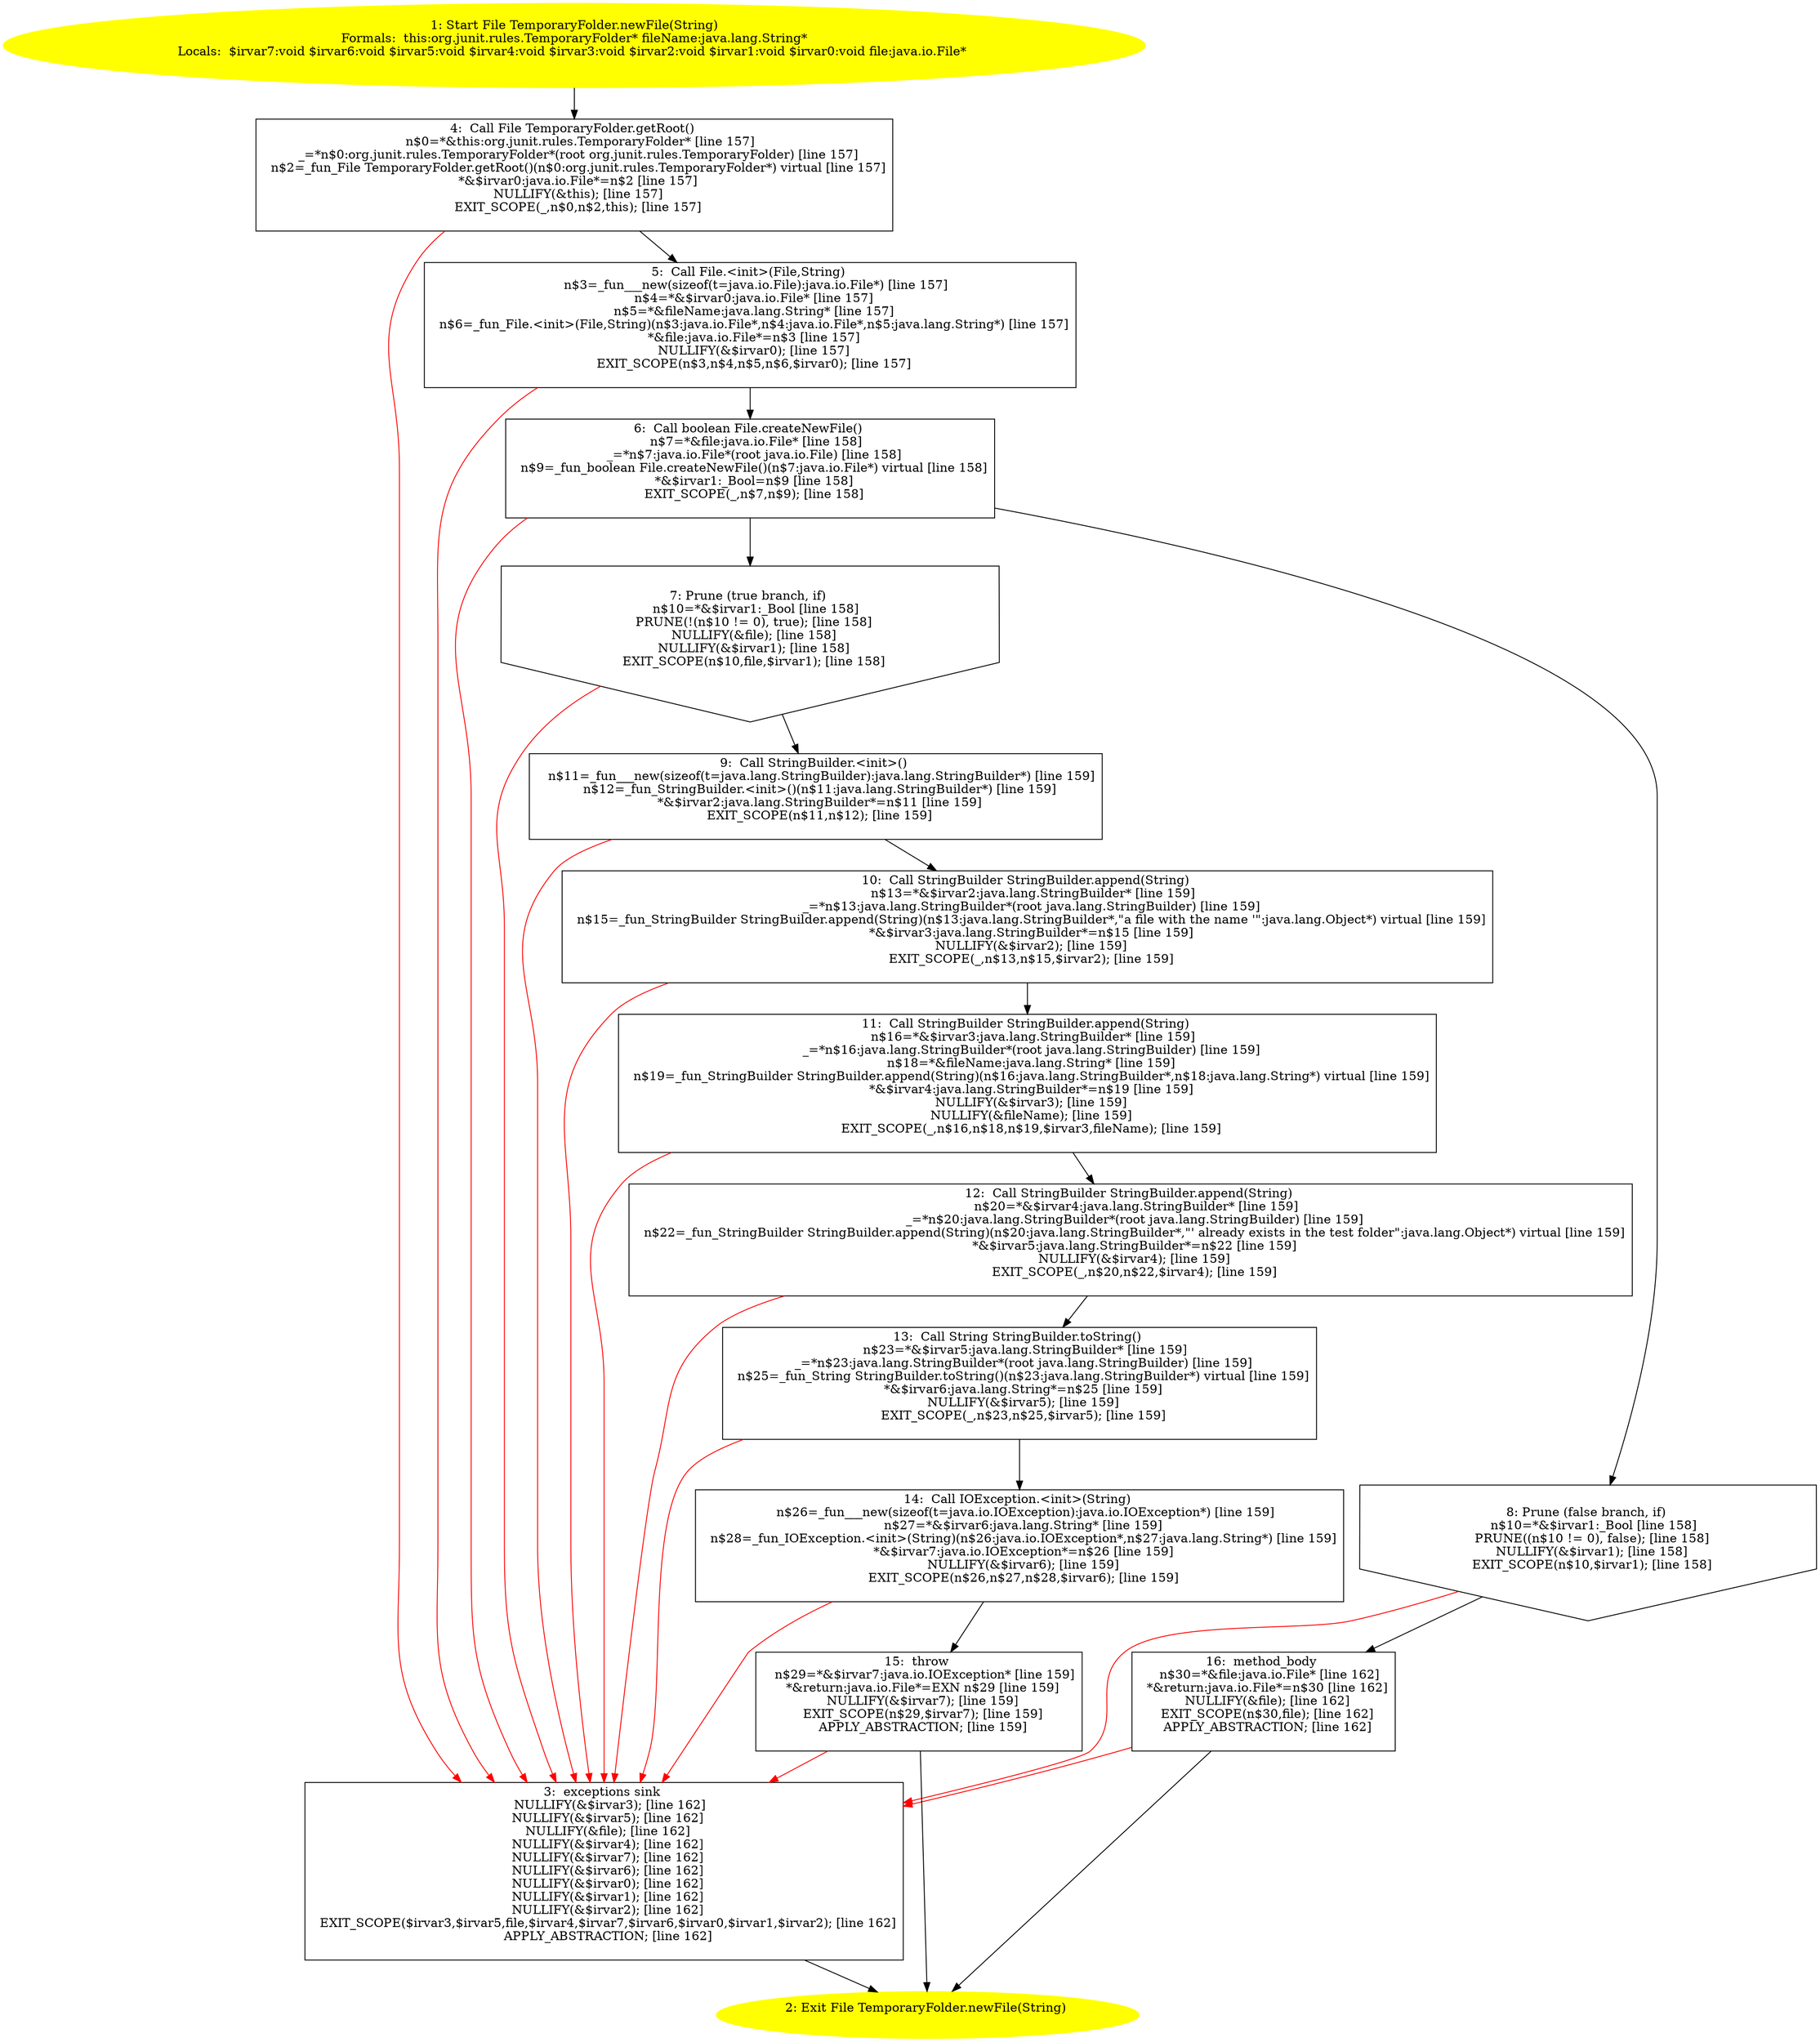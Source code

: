 /* @generated */
digraph cfg {
"org.junit.rules.TemporaryFolder.newFile(java.lang.String):java.io.File.92baf4c140d0a6093bdc09339ba502f5_1" [label="1: Start File TemporaryFolder.newFile(String)\nFormals:  this:org.junit.rules.TemporaryFolder* fileName:java.lang.String*\nLocals:  $irvar7:void $irvar6:void $irvar5:void $irvar4:void $irvar3:void $irvar2:void $irvar1:void $irvar0:void file:java.io.File* \n  " color=yellow style=filled]
	

	 "org.junit.rules.TemporaryFolder.newFile(java.lang.String):java.io.File.92baf4c140d0a6093bdc09339ba502f5_1" -> "org.junit.rules.TemporaryFolder.newFile(java.lang.String):java.io.File.92baf4c140d0a6093bdc09339ba502f5_4" ;
"org.junit.rules.TemporaryFolder.newFile(java.lang.String):java.io.File.92baf4c140d0a6093bdc09339ba502f5_2" [label="2: Exit File TemporaryFolder.newFile(String) \n  " color=yellow style=filled]
	

"org.junit.rules.TemporaryFolder.newFile(java.lang.String):java.io.File.92baf4c140d0a6093bdc09339ba502f5_3" [label="3:  exceptions sink \n   NULLIFY(&$irvar3); [line 162]\n  NULLIFY(&$irvar5); [line 162]\n  NULLIFY(&file); [line 162]\n  NULLIFY(&$irvar4); [line 162]\n  NULLIFY(&$irvar7); [line 162]\n  NULLIFY(&$irvar6); [line 162]\n  NULLIFY(&$irvar0); [line 162]\n  NULLIFY(&$irvar1); [line 162]\n  NULLIFY(&$irvar2); [line 162]\n  EXIT_SCOPE($irvar3,$irvar5,file,$irvar4,$irvar7,$irvar6,$irvar0,$irvar1,$irvar2); [line 162]\n  APPLY_ABSTRACTION; [line 162]\n " shape="box"]
	

	 "org.junit.rules.TemporaryFolder.newFile(java.lang.String):java.io.File.92baf4c140d0a6093bdc09339ba502f5_3" -> "org.junit.rules.TemporaryFolder.newFile(java.lang.String):java.io.File.92baf4c140d0a6093bdc09339ba502f5_2" ;
"org.junit.rules.TemporaryFolder.newFile(java.lang.String):java.io.File.92baf4c140d0a6093bdc09339ba502f5_4" [label="4:  Call File TemporaryFolder.getRoot() \n   n$0=*&this:org.junit.rules.TemporaryFolder* [line 157]\n  _=*n$0:org.junit.rules.TemporaryFolder*(root org.junit.rules.TemporaryFolder) [line 157]\n  n$2=_fun_File TemporaryFolder.getRoot()(n$0:org.junit.rules.TemporaryFolder*) virtual [line 157]\n  *&$irvar0:java.io.File*=n$2 [line 157]\n  NULLIFY(&this); [line 157]\n  EXIT_SCOPE(_,n$0,n$2,this); [line 157]\n " shape="box"]
	

	 "org.junit.rules.TemporaryFolder.newFile(java.lang.String):java.io.File.92baf4c140d0a6093bdc09339ba502f5_4" -> "org.junit.rules.TemporaryFolder.newFile(java.lang.String):java.io.File.92baf4c140d0a6093bdc09339ba502f5_5" ;
	 "org.junit.rules.TemporaryFolder.newFile(java.lang.String):java.io.File.92baf4c140d0a6093bdc09339ba502f5_4" -> "org.junit.rules.TemporaryFolder.newFile(java.lang.String):java.io.File.92baf4c140d0a6093bdc09339ba502f5_3" [color="red" ];
"org.junit.rules.TemporaryFolder.newFile(java.lang.String):java.io.File.92baf4c140d0a6093bdc09339ba502f5_5" [label="5:  Call File.<init>(File,String) \n   n$3=_fun___new(sizeof(t=java.io.File):java.io.File*) [line 157]\n  n$4=*&$irvar0:java.io.File* [line 157]\n  n$5=*&fileName:java.lang.String* [line 157]\n  n$6=_fun_File.<init>(File,String)(n$3:java.io.File*,n$4:java.io.File*,n$5:java.lang.String*) [line 157]\n  *&file:java.io.File*=n$3 [line 157]\n  NULLIFY(&$irvar0); [line 157]\n  EXIT_SCOPE(n$3,n$4,n$5,n$6,$irvar0); [line 157]\n " shape="box"]
	

	 "org.junit.rules.TemporaryFolder.newFile(java.lang.String):java.io.File.92baf4c140d0a6093bdc09339ba502f5_5" -> "org.junit.rules.TemporaryFolder.newFile(java.lang.String):java.io.File.92baf4c140d0a6093bdc09339ba502f5_6" ;
	 "org.junit.rules.TemporaryFolder.newFile(java.lang.String):java.io.File.92baf4c140d0a6093bdc09339ba502f5_5" -> "org.junit.rules.TemporaryFolder.newFile(java.lang.String):java.io.File.92baf4c140d0a6093bdc09339ba502f5_3" [color="red" ];
"org.junit.rules.TemporaryFolder.newFile(java.lang.String):java.io.File.92baf4c140d0a6093bdc09339ba502f5_6" [label="6:  Call boolean File.createNewFile() \n   n$7=*&file:java.io.File* [line 158]\n  _=*n$7:java.io.File*(root java.io.File) [line 158]\n  n$9=_fun_boolean File.createNewFile()(n$7:java.io.File*) virtual [line 158]\n  *&$irvar1:_Bool=n$9 [line 158]\n  EXIT_SCOPE(_,n$7,n$9); [line 158]\n " shape="box"]
	

	 "org.junit.rules.TemporaryFolder.newFile(java.lang.String):java.io.File.92baf4c140d0a6093bdc09339ba502f5_6" -> "org.junit.rules.TemporaryFolder.newFile(java.lang.String):java.io.File.92baf4c140d0a6093bdc09339ba502f5_7" ;
	 "org.junit.rules.TemporaryFolder.newFile(java.lang.String):java.io.File.92baf4c140d0a6093bdc09339ba502f5_6" -> "org.junit.rules.TemporaryFolder.newFile(java.lang.String):java.io.File.92baf4c140d0a6093bdc09339ba502f5_8" ;
	 "org.junit.rules.TemporaryFolder.newFile(java.lang.String):java.io.File.92baf4c140d0a6093bdc09339ba502f5_6" -> "org.junit.rules.TemporaryFolder.newFile(java.lang.String):java.io.File.92baf4c140d0a6093bdc09339ba502f5_3" [color="red" ];
"org.junit.rules.TemporaryFolder.newFile(java.lang.String):java.io.File.92baf4c140d0a6093bdc09339ba502f5_7" [label="7: Prune (true branch, if) \n   n$10=*&$irvar1:_Bool [line 158]\n  PRUNE(!(n$10 != 0), true); [line 158]\n  NULLIFY(&file); [line 158]\n  NULLIFY(&$irvar1); [line 158]\n  EXIT_SCOPE(n$10,file,$irvar1); [line 158]\n " shape="invhouse"]
	

	 "org.junit.rules.TemporaryFolder.newFile(java.lang.String):java.io.File.92baf4c140d0a6093bdc09339ba502f5_7" -> "org.junit.rules.TemporaryFolder.newFile(java.lang.String):java.io.File.92baf4c140d0a6093bdc09339ba502f5_9" ;
	 "org.junit.rules.TemporaryFolder.newFile(java.lang.String):java.io.File.92baf4c140d0a6093bdc09339ba502f5_7" -> "org.junit.rules.TemporaryFolder.newFile(java.lang.String):java.io.File.92baf4c140d0a6093bdc09339ba502f5_3" [color="red" ];
"org.junit.rules.TemporaryFolder.newFile(java.lang.String):java.io.File.92baf4c140d0a6093bdc09339ba502f5_8" [label="8: Prune (false branch, if) \n   n$10=*&$irvar1:_Bool [line 158]\n  PRUNE((n$10 != 0), false); [line 158]\n  NULLIFY(&$irvar1); [line 158]\n  EXIT_SCOPE(n$10,$irvar1); [line 158]\n " shape="invhouse"]
	

	 "org.junit.rules.TemporaryFolder.newFile(java.lang.String):java.io.File.92baf4c140d0a6093bdc09339ba502f5_8" -> "org.junit.rules.TemporaryFolder.newFile(java.lang.String):java.io.File.92baf4c140d0a6093bdc09339ba502f5_16" ;
	 "org.junit.rules.TemporaryFolder.newFile(java.lang.String):java.io.File.92baf4c140d0a6093bdc09339ba502f5_8" -> "org.junit.rules.TemporaryFolder.newFile(java.lang.String):java.io.File.92baf4c140d0a6093bdc09339ba502f5_3" [color="red" ];
"org.junit.rules.TemporaryFolder.newFile(java.lang.String):java.io.File.92baf4c140d0a6093bdc09339ba502f5_9" [label="9:  Call StringBuilder.<init>() \n   n$11=_fun___new(sizeof(t=java.lang.StringBuilder):java.lang.StringBuilder*) [line 159]\n  n$12=_fun_StringBuilder.<init>()(n$11:java.lang.StringBuilder*) [line 159]\n  *&$irvar2:java.lang.StringBuilder*=n$11 [line 159]\n  EXIT_SCOPE(n$11,n$12); [line 159]\n " shape="box"]
	

	 "org.junit.rules.TemporaryFolder.newFile(java.lang.String):java.io.File.92baf4c140d0a6093bdc09339ba502f5_9" -> "org.junit.rules.TemporaryFolder.newFile(java.lang.String):java.io.File.92baf4c140d0a6093bdc09339ba502f5_10" ;
	 "org.junit.rules.TemporaryFolder.newFile(java.lang.String):java.io.File.92baf4c140d0a6093bdc09339ba502f5_9" -> "org.junit.rules.TemporaryFolder.newFile(java.lang.String):java.io.File.92baf4c140d0a6093bdc09339ba502f5_3" [color="red" ];
"org.junit.rules.TemporaryFolder.newFile(java.lang.String):java.io.File.92baf4c140d0a6093bdc09339ba502f5_10" [label="10:  Call StringBuilder StringBuilder.append(String) \n   n$13=*&$irvar2:java.lang.StringBuilder* [line 159]\n  _=*n$13:java.lang.StringBuilder*(root java.lang.StringBuilder) [line 159]\n  n$15=_fun_StringBuilder StringBuilder.append(String)(n$13:java.lang.StringBuilder*,\"a file with the name '\":java.lang.Object*) virtual [line 159]\n  *&$irvar3:java.lang.StringBuilder*=n$15 [line 159]\n  NULLIFY(&$irvar2); [line 159]\n  EXIT_SCOPE(_,n$13,n$15,$irvar2); [line 159]\n " shape="box"]
	

	 "org.junit.rules.TemporaryFolder.newFile(java.lang.String):java.io.File.92baf4c140d0a6093bdc09339ba502f5_10" -> "org.junit.rules.TemporaryFolder.newFile(java.lang.String):java.io.File.92baf4c140d0a6093bdc09339ba502f5_11" ;
	 "org.junit.rules.TemporaryFolder.newFile(java.lang.String):java.io.File.92baf4c140d0a6093bdc09339ba502f5_10" -> "org.junit.rules.TemporaryFolder.newFile(java.lang.String):java.io.File.92baf4c140d0a6093bdc09339ba502f5_3" [color="red" ];
"org.junit.rules.TemporaryFolder.newFile(java.lang.String):java.io.File.92baf4c140d0a6093bdc09339ba502f5_11" [label="11:  Call StringBuilder StringBuilder.append(String) \n   n$16=*&$irvar3:java.lang.StringBuilder* [line 159]\n  _=*n$16:java.lang.StringBuilder*(root java.lang.StringBuilder) [line 159]\n  n$18=*&fileName:java.lang.String* [line 159]\n  n$19=_fun_StringBuilder StringBuilder.append(String)(n$16:java.lang.StringBuilder*,n$18:java.lang.String*) virtual [line 159]\n  *&$irvar4:java.lang.StringBuilder*=n$19 [line 159]\n  NULLIFY(&$irvar3); [line 159]\n  NULLIFY(&fileName); [line 159]\n  EXIT_SCOPE(_,n$16,n$18,n$19,$irvar3,fileName); [line 159]\n " shape="box"]
	

	 "org.junit.rules.TemporaryFolder.newFile(java.lang.String):java.io.File.92baf4c140d0a6093bdc09339ba502f5_11" -> "org.junit.rules.TemporaryFolder.newFile(java.lang.String):java.io.File.92baf4c140d0a6093bdc09339ba502f5_12" ;
	 "org.junit.rules.TemporaryFolder.newFile(java.lang.String):java.io.File.92baf4c140d0a6093bdc09339ba502f5_11" -> "org.junit.rules.TemporaryFolder.newFile(java.lang.String):java.io.File.92baf4c140d0a6093bdc09339ba502f5_3" [color="red" ];
"org.junit.rules.TemporaryFolder.newFile(java.lang.String):java.io.File.92baf4c140d0a6093bdc09339ba502f5_12" [label="12:  Call StringBuilder StringBuilder.append(String) \n   n$20=*&$irvar4:java.lang.StringBuilder* [line 159]\n  _=*n$20:java.lang.StringBuilder*(root java.lang.StringBuilder) [line 159]\n  n$22=_fun_StringBuilder StringBuilder.append(String)(n$20:java.lang.StringBuilder*,\"' already exists in the test folder\":java.lang.Object*) virtual [line 159]\n  *&$irvar5:java.lang.StringBuilder*=n$22 [line 159]\n  NULLIFY(&$irvar4); [line 159]\n  EXIT_SCOPE(_,n$20,n$22,$irvar4); [line 159]\n " shape="box"]
	

	 "org.junit.rules.TemporaryFolder.newFile(java.lang.String):java.io.File.92baf4c140d0a6093bdc09339ba502f5_12" -> "org.junit.rules.TemporaryFolder.newFile(java.lang.String):java.io.File.92baf4c140d0a6093bdc09339ba502f5_13" ;
	 "org.junit.rules.TemporaryFolder.newFile(java.lang.String):java.io.File.92baf4c140d0a6093bdc09339ba502f5_12" -> "org.junit.rules.TemporaryFolder.newFile(java.lang.String):java.io.File.92baf4c140d0a6093bdc09339ba502f5_3" [color="red" ];
"org.junit.rules.TemporaryFolder.newFile(java.lang.String):java.io.File.92baf4c140d0a6093bdc09339ba502f5_13" [label="13:  Call String StringBuilder.toString() \n   n$23=*&$irvar5:java.lang.StringBuilder* [line 159]\n  _=*n$23:java.lang.StringBuilder*(root java.lang.StringBuilder) [line 159]\n  n$25=_fun_String StringBuilder.toString()(n$23:java.lang.StringBuilder*) virtual [line 159]\n  *&$irvar6:java.lang.String*=n$25 [line 159]\n  NULLIFY(&$irvar5); [line 159]\n  EXIT_SCOPE(_,n$23,n$25,$irvar5); [line 159]\n " shape="box"]
	

	 "org.junit.rules.TemporaryFolder.newFile(java.lang.String):java.io.File.92baf4c140d0a6093bdc09339ba502f5_13" -> "org.junit.rules.TemporaryFolder.newFile(java.lang.String):java.io.File.92baf4c140d0a6093bdc09339ba502f5_14" ;
	 "org.junit.rules.TemporaryFolder.newFile(java.lang.String):java.io.File.92baf4c140d0a6093bdc09339ba502f5_13" -> "org.junit.rules.TemporaryFolder.newFile(java.lang.String):java.io.File.92baf4c140d0a6093bdc09339ba502f5_3" [color="red" ];
"org.junit.rules.TemporaryFolder.newFile(java.lang.String):java.io.File.92baf4c140d0a6093bdc09339ba502f5_14" [label="14:  Call IOException.<init>(String) \n   n$26=_fun___new(sizeof(t=java.io.IOException):java.io.IOException*) [line 159]\n  n$27=*&$irvar6:java.lang.String* [line 159]\n  n$28=_fun_IOException.<init>(String)(n$26:java.io.IOException*,n$27:java.lang.String*) [line 159]\n  *&$irvar7:java.io.IOException*=n$26 [line 159]\n  NULLIFY(&$irvar6); [line 159]\n  EXIT_SCOPE(n$26,n$27,n$28,$irvar6); [line 159]\n " shape="box"]
	

	 "org.junit.rules.TemporaryFolder.newFile(java.lang.String):java.io.File.92baf4c140d0a6093bdc09339ba502f5_14" -> "org.junit.rules.TemporaryFolder.newFile(java.lang.String):java.io.File.92baf4c140d0a6093bdc09339ba502f5_15" ;
	 "org.junit.rules.TemporaryFolder.newFile(java.lang.String):java.io.File.92baf4c140d0a6093bdc09339ba502f5_14" -> "org.junit.rules.TemporaryFolder.newFile(java.lang.String):java.io.File.92baf4c140d0a6093bdc09339ba502f5_3" [color="red" ];
"org.junit.rules.TemporaryFolder.newFile(java.lang.String):java.io.File.92baf4c140d0a6093bdc09339ba502f5_15" [label="15:  throw \n   n$29=*&$irvar7:java.io.IOException* [line 159]\n  *&return:java.io.File*=EXN n$29 [line 159]\n  NULLIFY(&$irvar7); [line 159]\n  EXIT_SCOPE(n$29,$irvar7); [line 159]\n  APPLY_ABSTRACTION; [line 159]\n " shape="box"]
	

	 "org.junit.rules.TemporaryFolder.newFile(java.lang.String):java.io.File.92baf4c140d0a6093bdc09339ba502f5_15" -> "org.junit.rules.TemporaryFolder.newFile(java.lang.String):java.io.File.92baf4c140d0a6093bdc09339ba502f5_2" ;
	 "org.junit.rules.TemporaryFolder.newFile(java.lang.String):java.io.File.92baf4c140d0a6093bdc09339ba502f5_15" -> "org.junit.rules.TemporaryFolder.newFile(java.lang.String):java.io.File.92baf4c140d0a6093bdc09339ba502f5_3" [color="red" ];
"org.junit.rules.TemporaryFolder.newFile(java.lang.String):java.io.File.92baf4c140d0a6093bdc09339ba502f5_16" [label="16:  method_body \n   n$30=*&file:java.io.File* [line 162]\n  *&return:java.io.File*=n$30 [line 162]\n  NULLIFY(&file); [line 162]\n  EXIT_SCOPE(n$30,file); [line 162]\n  APPLY_ABSTRACTION; [line 162]\n " shape="box"]
	

	 "org.junit.rules.TemporaryFolder.newFile(java.lang.String):java.io.File.92baf4c140d0a6093bdc09339ba502f5_16" -> "org.junit.rules.TemporaryFolder.newFile(java.lang.String):java.io.File.92baf4c140d0a6093bdc09339ba502f5_2" ;
	 "org.junit.rules.TemporaryFolder.newFile(java.lang.String):java.io.File.92baf4c140d0a6093bdc09339ba502f5_16" -> "org.junit.rules.TemporaryFolder.newFile(java.lang.String):java.io.File.92baf4c140d0a6093bdc09339ba502f5_3" [color="red" ];
}
